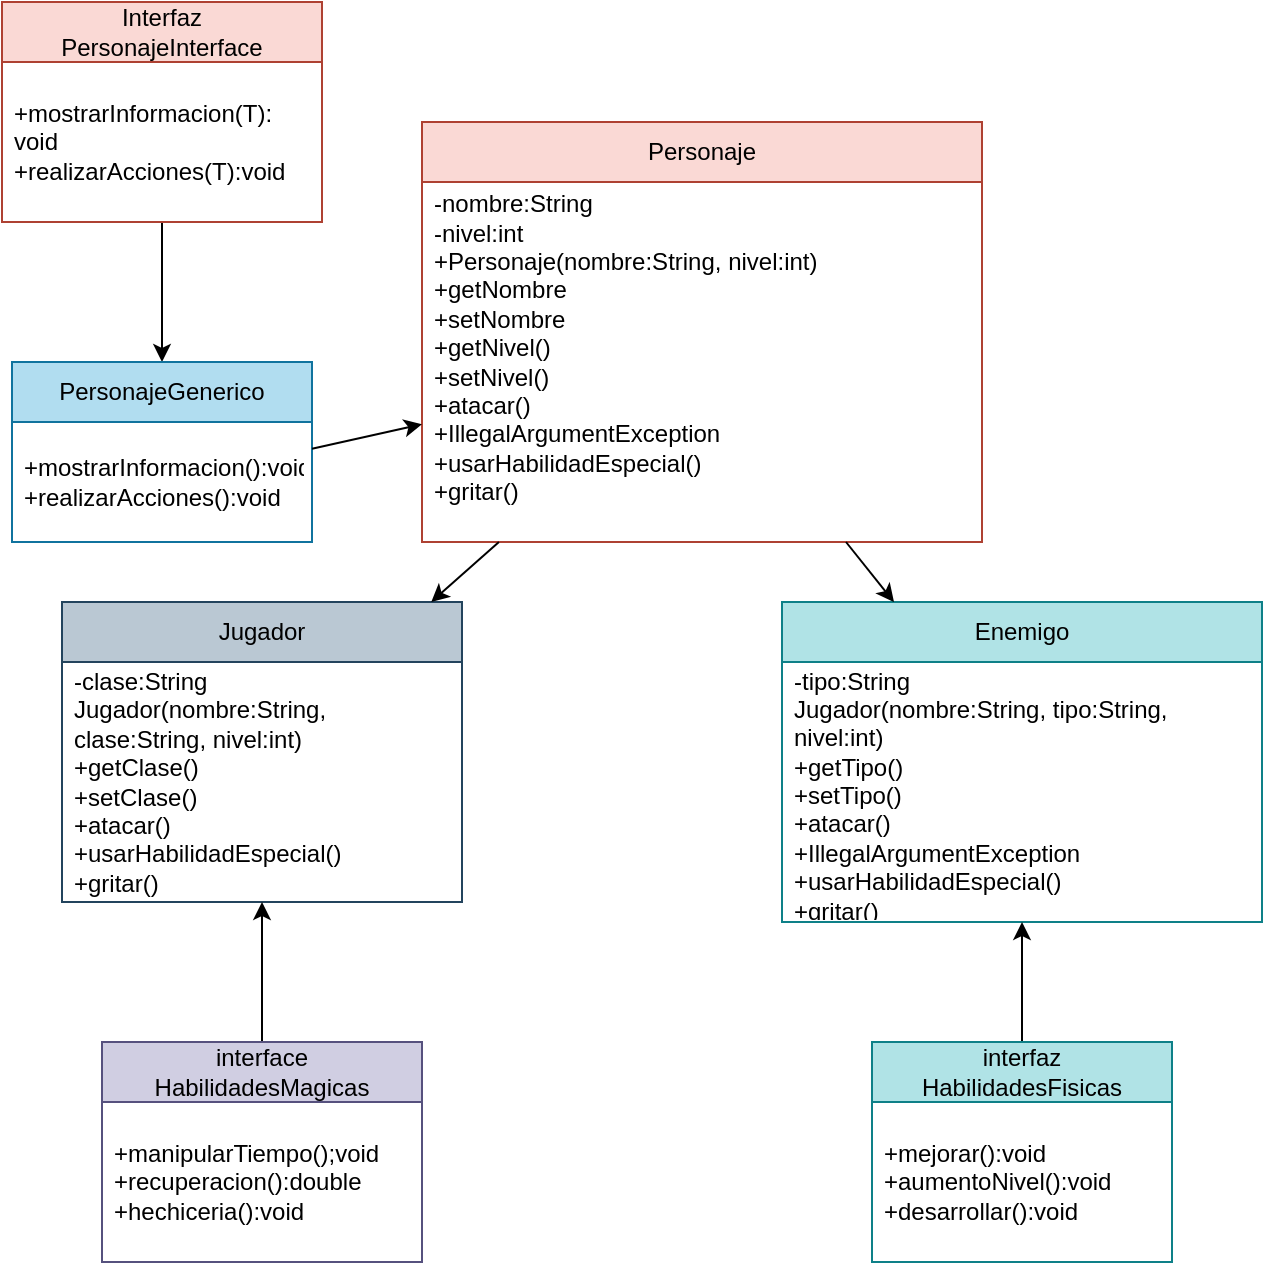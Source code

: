 <mxfile>
    <diagram id="q-rPZkmZxpX7SMcrTu1_" name="Página-1">
        <mxGraphModel dx="1510" dy="1636" grid="1" gridSize="10" guides="1" tooltips="1" connect="1" arrows="1" fold="1" page="1" pageScale="1" pageWidth="827" pageHeight="1169" math="0" shadow="0">
            <root>
                <mxCell id="0"/>
                <mxCell id="1" parent="0"/>
                <mxCell id="2" value="Jugador" style="swimlane;fontStyle=0;childLayout=stackLayout;horizontal=1;startSize=30;horizontalStack=0;resizeParent=1;resizeParentMax=0;resizeLast=0;collapsible=1;marginBottom=0;whiteSpace=wrap;html=1;fillColor=#bac8d3;strokeColor=#23445d;fontColor=#000000;" parent="1" vertex="1">
                    <mxGeometry x="20" y="160" width="200" height="150" as="geometry"/>
                </mxCell>
                <mxCell id="3" value="-clase:String&lt;br&gt;Jugador(nombre:String, clase:String, nivel:int)&lt;br&gt;+getClase()&lt;br&gt;+setClase()&lt;br&gt;+atacar()&lt;br&gt;+usarHabilidadEspecial()&lt;br&gt;+gritar()" style="text;strokeColor=none;fillColor=none;align=left;verticalAlign=middle;spacingLeft=4;spacingRight=4;overflow=hidden;points=[[0,0.5],[1,0.5]];portConstraint=eastwest;rotatable=0;whiteSpace=wrap;html=1;" parent="2" vertex="1">
                    <mxGeometry y="30" width="200" height="120" as="geometry"/>
                </mxCell>
                <mxCell id="6" value="Enemigo" style="swimlane;fontStyle=0;childLayout=stackLayout;horizontal=1;startSize=30;horizontalStack=0;resizeParent=1;resizeParentMax=0;resizeLast=0;collapsible=1;marginBottom=0;whiteSpace=wrap;html=1;fillColor=#b0e3e6;strokeColor=#0e8088;fontColor=#000000;" parent="1" vertex="1">
                    <mxGeometry x="380" y="160" width="240" height="160" as="geometry"/>
                </mxCell>
                <mxCell id="7" value="-tipo:String&lt;br&gt;Jugador(nombre:String, tipo:String, nivel:int)&lt;br&gt;+getTipo()&lt;br&gt;+setTipo()&lt;br&gt;+atacar()&lt;br&gt;+IllegalArgumentException&lt;br&gt;+usarHabilidadEspecial()&lt;br&gt;+gritar()" style="text;strokeColor=none;fillColor=none;align=left;verticalAlign=middle;spacingLeft=4;spacingRight=4;overflow=hidden;points=[[0,0.5],[1,0.5]];portConstraint=eastwest;rotatable=0;whiteSpace=wrap;html=1;" parent="6" vertex="1">
                    <mxGeometry y="30" width="240" height="130" as="geometry"/>
                </mxCell>
                <mxCell id="10" value="Personaje" style="swimlane;fontStyle=0;childLayout=stackLayout;horizontal=1;startSize=30;horizontalStack=0;resizeParent=1;resizeParentMax=0;resizeLast=0;collapsible=1;marginBottom=0;whiteSpace=wrap;html=1;fillColor=#fad9d5;strokeColor=#ae4132;fontColor=#000000;" parent="1" vertex="1">
                    <mxGeometry x="200" y="-80" width="280" height="210" as="geometry"/>
                </mxCell>
                <mxCell id="11" value="-nombre:String&lt;br&gt;-nivel:int&lt;br&gt;+Personaje(nombre:String, nivel:int)&lt;br&gt;+getNombre&lt;br&gt;+setNombre&lt;br&gt;+getNivel()&lt;br&gt;+setNivel()&lt;br&gt;+atacar()&lt;br&gt;+IllegalArgumentException&lt;br&gt;+usarHabilidadEspecial()&lt;br&gt;+gritar()&lt;br&gt;&lt;br&gt;" style="text;strokeColor=none;fillColor=none;align=left;verticalAlign=middle;spacingLeft=4;spacingRight=4;overflow=hidden;points=[[0,0.5],[1,0.5]];portConstraint=eastwest;rotatable=0;whiteSpace=wrap;html=1;" parent="10" vertex="1">
                    <mxGeometry y="30" width="280" height="180" as="geometry"/>
                </mxCell>
                <mxCell id="12" style="edgeStyle=none;html=1;fontColor=#000000;" parent="1" source="11" target="2" edge="1">
                    <mxGeometry relative="1" as="geometry"/>
                </mxCell>
                <mxCell id="13" style="edgeStyle=none;html=1;fontColor=#000000;" parent="1" source="11" target="6" edge="1">
                    <mxGeometry relative="1" as="geometry"/>
                </mxCell>
                <mxCell id="28" style="edgeStyle=none;html=1;" edge="1" parent="1" source="14" target="3">
                    <mxGeometry relative="1" as="geometry"/>
                </mxCell>
                <mxCell id="14" value="interface&lt;br&gt;HabilidadesMagicas" style="swimlane;fontStyle=0;childLayout=stackLayout;horizontal=1;startSize=30;horizontalStack=0;resizeParent=1;resizeParentMax=0;resizeLast=0;collapsible=1;marginBottom=0;whiteSpace=wrap;html=1;fillColor=#d0cee2;strokeColor=#56517e;fontColor=#000000;" parent="1" vertex="1">
                    <mxGeometry x="40" y="380" width="160" height="110" as="geometry"/>
                </mxCell>
                <mxCell id="15" value="+manipularTiempo();void&lt;br&gt;+recuperacion():double&lt;br&gt;+hechiceria():void" style="text;strokeColor=none;fillColor=none;align=left;verticalAlign=middle;spacingLeft=4;spacingRight=4;overflow=hidden;points=[[0,0.5],[1,0.5]];portConstraint=eastwest;rotatable=0;whiteSpace=wrap;html=1;" parent="14" vertex="1">
                    <mxGeometry y="30" width="160" height="80" as="geometry"/>
                </mxCell>
                <mxCell id="29" style="edgeStyle=none;html=1;" edge="1" parent="1" source="18" target="7">
                    <mxGeometry relative="1" as="geometry"/>
                </mxCell>
                <mxCell id="18" value="interfaz&lt;br&gt;HabilidadesFisicas" style="swimlane;fontStyle=0;childLayout=stackLayout;horizontal=1;startSize=30;horizontalStack=0;resizeParent=1;resizeParentMax=0;resizeLast=0;collapsible=1;marginBottom=0;whiteSpace=wrap;html=1;fillColor=#b0e3e6;strokeColor=#0e8088;fontColor=#000000;" parent="1" vertex="1">
                    <mxGeometry x="425" y="380" width="150" height="110" as="geometry"/>
                </mxCell>
                <mxCell id="19" value="+mejorar():void&lt;br&gt;+aumentoNivel():void&lt;br&gt;+desarrollar():void" style="text;strokeColor=none;fillColor=none;align=left;verticalAlign=middle;spacingLeft=4;spacingRight=4;overflow=hidden;points=[[0,0.5],[1,0.5]];portConstraint=eastwest;rotatable=0;whiteSpace=wrap;html=1;" parent="18" vertex="1">
                    <mxGeometry y="30" width="150" height="80" as="geometry"/>
                </mxCell>
                <mxCell id="30" style="edgeStyle=none;html=1;entryX=0.5;entryY=0;entryDx=0;entryDy=0;" edge="1" parent="1" source="20" target="24">
                    <mxGeometry relative="1" as="geometry"/>
                </mxCell>
                <mxCell id="20" value="Interfaz&lt;br&gt;PersonajeInterface" style="swimlane;fontStyle=0;childLayout=stackLayout;horizontal=1;startSize=30;horizontalStack=0;resizeParent=1;resizeParentMax=0;resizeLast=0;collapsible=1;marginBottom=0;whiteSpace=wrap;html=1;fillColor=#fad9d5;strokeColor=#ae4132;fontColor=#000000;" vertex="1" parent="1">
                    <mxGeometry x="-10" y="-140" width="160" height="110" as="geometry"/>
                </mxCell>
                <mxCell id="21" value="+mostrarInformacion(T): void&lt;br&gt;+realizarAcciones(T):void" style="text;strokeColor=none;fillColor=none;align=left;verticalAlign=middle;spacingLeft=4;spacingRight=4;overflow=hidden;points=[[0,0.5],[1,0.5]];portConstraint=eastwest;rotatable=0;whiteSpace=wrap;html=1;" vertex="1" parent="20">
                    <mxGeometry y="30" width="160" height="80" as="geometry"/>
                </mxCell>
                <mxCell id="24" value="PersonajeGenerico" style="swimlane;fontStyle=0;childLayout=stackLayout;horizontal=1;startSize=30;horizontalStack=0;resizeParent=1;resizeParentMax=0;resizeLast=0;collapsible=1;marginBottom=0;whiteSpace=wrap;html=1;fillColor=#b1ddf0;strokeColor=#10739e;fontColor=#000000;" vertex="1" parent="1">
                    <mxGeometry x="-5" y="40" width="150" height="90" as="geometry"/>
                </mxCell>
                <mxCell id="25" value="+mostrarInformacion():void&lt;br&gt;+realizarAcciones():void" style="text;strokeColor=none;fillColor=none;align=left;verticalAlign=middle;spacingLeft=4;spacingRight=4;overflow=hidden;points=[[0,0.5],[1,0.5]];portConstraint=eastwest;rotatable=0;whiteSpace=wrap;html=1;" vertex="1" parent="24">
                    <mxGeometry y="30" width="150" height="60" as="geometry"/>
                </mxCell>
                <mxCell id="31" style="edgeStyle=none;html=1;" edge="1" parent="1" source="25" target="11">
                    <mxGeometry relative="1" as="geometry"/>
                </mxCell>
            </root>
        </mxGraphModel>
    </diagram>
</mxfile>